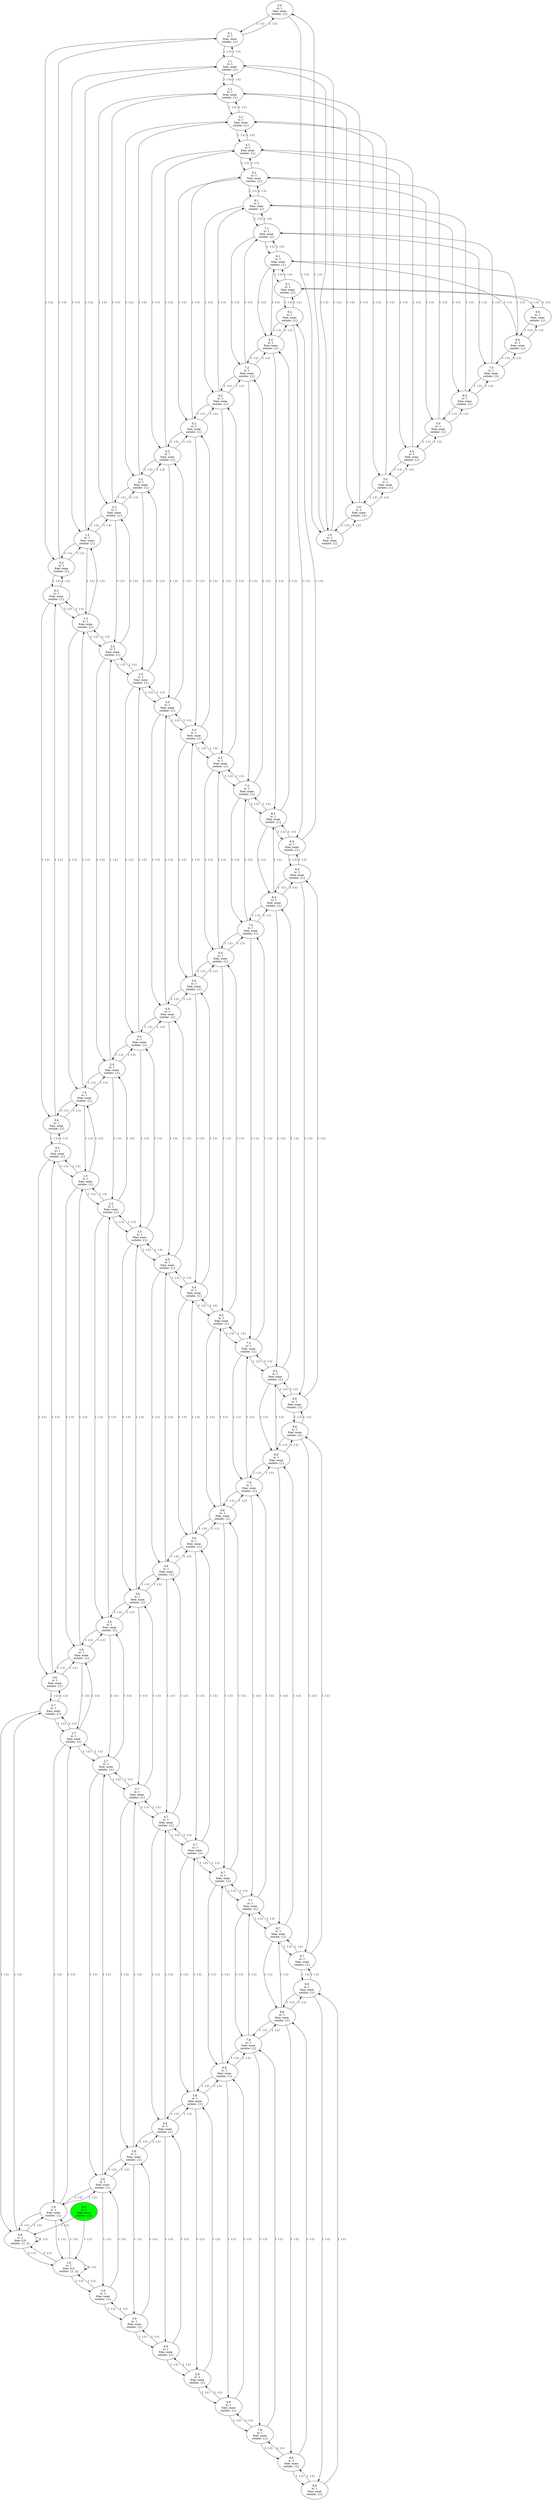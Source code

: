 digraph "stromrallye1_unten_links.txt_fields" {
	compound=true
	"0_0" [label="0,0
ic: 1
free: none
swlolw: {1}" pos="0.0,28.0!"]
	"0_1" [label="0,1
ic: 1
free: none
swlolw: {1}" pos="0.0,25.2!"]
	"0_2" [label="0,2
ic: 1
free: none
swlolw: {1}" pos="0.0,22.4!"]
	"0_3" [label="0,3
ic: 1
free: none
swlolw: {1}" pos="0.0,19.599999999999998!"]
	"0_4" [label="0,4
ic: 1
free: none
swlolw: {1}" pos="0.0,16.799999999999997!"]
	"0_5" [label="0,5
ic: 1
free: none
swlolw: {1}" pos="0.0,14.0!"]
	"0_6" [label="0,6
ic: 1
free: none
swlolw: {1}" pos="0.0,11.2!"]
	"0_7" [label="0,7
ic: 1
free: none
swlolw: {1}" pos="0.0,8.399999999999999!"]
	"0_8" [label="0,8
ic: 1
free: 0,9
swlolw: {1, 2}" pos="0.0,5.6!"]
	"1_0" [label="1,0
ic: 1
free: none
swlolw: {1}" pos="2.8,28.0!"]
	"1_1" [label="1,1
ic: 1
free: none
swlolw: {1}" pos="2.8,25.2!"]
	"1_2" [label="1,2
ic: 1
free: none
swlolw: {1}" pos="2.8,22.4!"]
	"1_3" [label="1,3
ic: 1
free: none
swlolw: {1}" pos="2.8,19.599999999999998!"]
	"1_4" [label="1,4
ic: 1
free: none
swlolw: {1}" pos="2.8,16.799999999999997!"]
	"1_5" [label="1,5
ic: 1
free: none
swlolw: {1}" pos="2.8,14.0!"]
	"1_6" [label="1,6
ic: 1
free: none
swlolw: {1}" pos="2.8,11.2!"]
	"1_7" [label="1,7
ic: 1
free: none
swlolw: {1}" pos="2.8,8.399999999999999!"]
	"1_8" [label="1,8
ic: 1
free: none
swlolw: {1}" pos="2.8,5.6!"]
	"1_9" [label="1,9
ic: 1
free: 0,9
swlolw: {1, 2}" pos="2.8,2.8!"]
	"2_0" [label="2,0
ic: 1
free: none
swlolw: {1}" pos="5.6,28.0!"]
	"2_1" [label="2,1
ic: 1
free: none
swlolw: {1}" pos="5.6,25.2!"]
	"2_2" [label="2,2
ic: 1
free: none
swlolw: {1}" pos="5.6,22.4!"]
	"2_3" [label="2,3
ic: 1
free: none
swlolw: {1}" pos="5.6,19.599999999999998!"]
	"2_4" [label="2,4
ic: 1
free: none
swlolw: {1}" pos="5.6,16.799999999999997!"]
	"2_5" [label="2,5
ic: 1
free: none
swlolw: {1}" pos="5.6,14.0!"]
	"2_6" [label="2,6
ic: 1
free: none
swlolw: {1}" pos="5.6,11.2!"]
	"2_7" [label="2,7
ic: 1
free: none
swlolw: {1}" pos="5.6,8.399999999999999!"]
	"2_8" [label="2,8
ic: 1
free: none
swlolw: {1}" pos="5.6,5.6!"]
	"2_9" [label="2,9
ic: 1
free: none
swlolw: {1}" pos="5.6,2.8!"]
	"3_0" [label="3,0
ic: 1
free: none
swlolw: {1}" pos="8.399999999999999,28.0!"]
	"3_1" [label="3,1
ic: 1
free: none
swlolw: {1}" pos="8.399999999999999,25.2!"]
	"3_2" [label="3,2
ic: 1
free: none
swlolw: {1}" pos="8.399999999999999,22.4!"]
	"3_3" [label="3,3
ic: 1
free: none
swlolw: {1}" pos="8.399999999999999,19.599999999999998!"]
	"3_4" [label="3,4
ic: 1
free: none
swlolw: {1}" pos="8.399999999999999,16.799999999999997!"]
	"3_5" [label="3,5
ic: 1
free: none
swlolw: {1}" pos="8.399999999999999,14.0!"]
	"3_6" [label="3,6
ic: 1
free: none
swlolw: {1}" pos="8.399999999999999,11.2!"]
	"3_7" [label="3,7
ic: 1
free: none
swlolw: {1}" pos="8.399999999999999,8.399999999999999!"]
	"3_8" [label="3,8
ic: 1
free: none
swlolw: {1}" pos="8.399999999999999,5.6!"]
	"3_9" [label="3,9
ic: 1
free: none
swlolw: {1}" pos="8.399999999999999,2.8!"]
	"4_0" [label="4,0
ic: 1
free: none
swlolw: {1}" pos="11.2,28.0!"]
	"4_1" [label="4,1
ic: 1
free: none
swlolw: {1}" pos="11.2,25.2!"]
	"4_2" [label="4,2
ic: 1
free: none
swlolw: {1}" pos="11.2,22.4!"]
	"4_3" [label="4,3
ic: 1
free: none
swlolw: {1}" pos="11.2,19.599999999999998!"]
	"4_4" [label="4,4
ic: 1
free: none
swlolw: {1}" pos="11.2,16.799999999999997!"]
	"4_5" [label="4,5
ic: 1
free: none
swlolw: {1}" pos="11.2,14.0!"]
	"4_6" [label="4,6
ic: 1
free: none
swlolw: {1}" pos="11.2,11.2!"]
	"4_7" [label="4,7
ic: 1
free: none
swlolw: {1}" pos="11.2,8.399999999999999!"]
	"4_8" [label="4,8
ic: 1
free: none
swlolw: {1}" pos="11.2,5.6!"]
	"4_9" [label="4,9
ic: 1
free: none
swlolw: {1}" pos="11.2,2.8!"]
	"5_0" [label="5,0
ic: 1
free: none
swlolw: {1}" pos="14.0,28.0!"]
	"5_1" [label="5,1
ic: 1
free: none
swlolw: {1}" pos="14.0,25.2!"]
	"5_2" [label="5,2
ic: 1
free: none
swlolw: {1}" pos="14.0,22.4!"]
	"5_3" [label="5,3
ic: 1
free: none
swlolw: {1}" pos="14.0,19.599999999999998!"]
	"5_4" [label="5,4
ic: 1
free: none
swlolw: {1}" pos="14.0,16.799999999999997!"]
	"5_5" [label="5,5
ic: 1
free: none
swlolw: {1}" pos="14.0,14.0!"]
	"5_6" [label="5,6
ic: 1
free: none
swlolw: {1}" pos="14.0,11.2!"]
	"5_7" [label="5,7
ic: 1
free: none
swlolw: {1}" pos="14.0,8.399999999999999!"]
	"5_8" [label="5,8
ic: 1
free: none
swlolw: {1}" pos="14.0,5.6!"]
	"5_9" [label="5,9
ic: 1
free: none
swlolw: {1}" pos="14.0,2.8!"]
	"6_0" [label="6,0
ic: 1
free: none
swlolw: {1}" pos="16.799999999999997,28.0!"]
	"6_1" [label="6,1
ic: 1
free: none
swlolw: {1}" pos="16.799999999999997,25.2!"]
	"6_2" [label="6,2
ic: 1
free: none
swlolw: {1}" pos="16.799999999999997,22.4!"]
	"6_3" [label="6,3
ic: 1
free: none
swlolw: {1}" pos="16.799999999999997,19.599999999999998!"]
	"6_4" [label="6,4
ic: 1
free: none
swlolw: {1}" pos="16.799999999999997,16.799999999999997!"]
	"6_5" [label="6,5
ic: 1
free: none
swlolw: {1}" pos="16.799999999999997,14.0!"]
	"6_6" [label="6,6
ic: 1
free: none
swlolw: {1}" pos="16.799999999999997,11.2!"]
	"6_7" [label="6,7
ic: 1
free: none
swlolw: {1}" pos="16.799999999999997,8.399999999999999!"]
	"6_8" [label="6,8
ic: 1
free: none
swlolw: {1}" pos="16.799999999999997,5.6!"]
	"6_9" [label="6,9
ic: 1
free: none
swlolw: {1}" pos="16.799999999999997,2.8!"]
	"7_0" [label="7,0
ic: 1
free: none
swlolw: {1}" pos="19.599999999999998,28.0!"]
	"7_1" [label="7,1
ic: 1
free: none
swlolw: {1}" pos="19.599999999999998,25.2!"]
	"7_2" [label="7,2
ic: 1
free: none
swlolw: {1}" pos="19.599999999999998,22.4!"]
	"7_3" [label="7,3
ic: 1
free: none
swlolw: {1}" pos="19.599999999999998,19.599999999999998!"]
	"7_4" [label="7,4
ic: 1
free: none
swlolw: {1}" pos="19.599999999999998,16.799999999999997!"]
	"7_5" [label="7,5
ic: 1
free: none
swlolw: {1}" pos="19.599999999999998,14.0!"]
	"7_6" [label="7,6
ic: 1
free: none
swlolw: {1}" pos="19.599999999999998,11.2!"]
	"7_7" [label="7,7
ic: 1
free: none
swlolw: {1}" pos="19.599999999999998,8.399999999999999!"]
	"7_8" [label="7,8
ic: 1
free: none
swlolw: {1}" pos="19.599999999999998,5.6!"]
	"7_9" [label="7,9
ic: 1
free: none
swlolw: {1}" pos="19.599999999999998,2.8!"]
	"8_0" [label="8,0
ic: 1
free: none
swlolw: {1}" pos="22.4,28.0!"]
	"8_1" [label="8,1
ic: 1
free: none
swlolw: {1}" pos="22.4,25.2!"]
	"8_2" [label="8,2
ic: 1
free: none
swlolw: {1}" pos="22.4,22.4!"]
	"8_3" [label="8,3
ic: 1
free: none
swlolw: {1}" pos="22.4,19.599999999999998!"]
	"8_4" [label="8,4
ic: 1
free: none
swlolw: {1}" pos="22.4,16.799999999999997!"]
	"8_5" [label="8,5
ic: 1
free: none
swlolw: {1}" pos="22.4,14.0!"]
	"8_6" [label="8,6
ic: 1
free: none
swlolw: {1}" pos="22.4,11.2!"]
	"8_7" [label="8,7
ic: 1
free: none
swlolw: {1}" pos="22.4,8.399999999999999!"]
	"8_8" [label="8,8
ic: 1
free: none
swlolw: {1}" pos="22.4,5.6!"]
	"8_9" [label="8,9
ic: 1
free: none
swlolw: {1}" pos="22.4,2.8!"]
	"9_0" [label="9,0
ic: 1
free: none
swlolw: {1}" pos="25.2,28.0!"]
	"9_1" [label="9,1
ic: 1
free: none
swlolw: {1}" pos="25.2,25.2!"]
	"9_2" [label="9,2
ic: 1
free: none
swlolw: {1}" pos="25.2,22.4!"]
	"9_3" [label="9,3
ic: 1
free: none
swlolw: {1}" pos="25.2,19.599999999999998!"]
	"9_4" [label="9,4
ic: 1
free: none
swlolw: {1}" pos="25.2,16.799999999999997!"]
	"9_5" [label="9,5
ic: 1
free: none
swlolw: {1}" pos="25.2,14.0!"]
	"9_6" [label="9,6
ic: 1
free: none
swlolw: {1}" pos="25.2,11.2!"]
	"9_7" [label="9,7
ic: 1
free: none
swlolw: {1}" pos="25.2,8.399999999999999!"]
	"9_8" [label="9,8
ic: 1
free: none
swlolw: {1}" pos="25.2,5.6!"]
	"9_9" [label="9,9
ic: 1
free: none
swlolw: {1}" pos="25.2,2.8!"]
	"0_9" [label="0,9
ic: 1
free: none
swlolw: {1}" fillcolor=green pos="0.0,2.8!" style=filled]
	"0_0" -> "1_0" [label="1  (-1) "]
	"0_0" -> "0_1" [label="1  (-1) "]
	"0_1" -> "0_0" [label="1  (-1) "]
	"0_1" -> "1_1" [label="1  (-1) "]
	"0_1" -> "0_2" [label="1  (-1) "]
	"0_2" -> "0_1" [label="1  (-1) "]
	"0_2" -> "1_2" [label="1  (-1) "]
	"0_2" -> "0_3" [label="1  (-1) "]
	"0_3" -> "0_2" [label="1  (-1) "]
	"0_3" -> "1_3" [label="1  (-1) "]
	"0_3" -> "0_4" [label="1  (-1) "]
	"0_4" -> "0_3" [label="1  (-1) "]
	"0_4" -> "1_4" [label="1  (-1) "]
	"0_4" -> "0_5" [label="1  (-1) "]
	"0_5" -> "0_4" [label="1  (-1) "]
	"0_5" -> "1_5" [label="1  (-1) "]
	"0_5" -> "0_6" [label="1  (-1) "]
	"0_6" -> "0_5" [label="1  (-1) "]
	"0_6" -> "1_6" [label="1  (-1) "]
	"0_6" -> "0_7" [label="1  (-1) "]
	"0_7" -> "0_6" [label="1  (-1) "]
	"0_7" -> "1_7" [label="1  (-1) "]
	"0_7" -> "0_8" [label="1  (-1) "]
	"0_8" -> "0_7" [label="1  (-1) "]
	"0_8" -> "1_8" [label="1  (-1) "]
	"0_8" -> "1_9" [label="2  (-1) "]
	"0_8" -> "0_8" [label="2  (-1) "]
	"1_0" -> "0_0" [label="1  (-1) "]
	"1_0" -> "2_0" [label="1  (-1) "]
	"1_0" -> "1_1" [label="1  (-1) "]
	"1_1" -> "1_0" [label="1  (-1) "]
	"1_1" -> "0_1" [label="1  (-1) "]
	"1_1" -> "2_1" [label="1  (-1) "]
	"1_1" -> "1_2" [label="1  (-1) "]
	"1_2" -> "1_1" [label="1  (-1) "]
	"1_2" -> "0_2" [label="1  (-1) "]
	"1_2" -> "2_2" [label="1  (-1) "]
	"1_2" -> "1_3" [label="1  (-1) "]
	"1_3" -> "1_2" [label="1  (-1) "]
	"1_3" -> "0_3" [label="1  (-1) "]
	"1_3" -> "2_3" [label="1  (-1) "]
	"1_3" -> "1_4" [label="1  (-1) "]
	"1_4" -> "1_3" [label="1  (-1) "]
	"1_4" -> "0_4" [label="1  (-1) "]
	"1_4" -> "2_4" [label="1  (-1) "]
	"1_4" -> "1_5" [label="1  (-1) "]
	"1_5" -> "1_4" [label="1  (-1) "]
	"1_5" -> "0_5" [label="1  (-1) "]
	"1_5" -> "2_5" [label="1  (-1) "]
	"1_5" -> "1_6" [label="1  (-1) "]
	"1_6" -> "1_5" [label="1  (-1) "]
	"1_6" -> "0_6" [label="1  (-1) "]
	"1_6" -> "2_6" [label="1  (-1) "]
	"1_6" -> "1_7" [label="1  (-1) "]
	"1_7" -> "1_6" [label="1  (-1) "]
	"1_7" -> "0_7" [label="1  (-1) "]
	"1_7" -> "2_7" [label="1  (-1) "]
	"1_7" -> "1_8" [label="1  (-1) "]
	"1_8" -> "1_7" [label="1  (-1) "]
	"1_8" -> "0_8" [label="1  (-1) "]
	"1_8" -> "2_8" [label="1  (-1) "]
	"1_8" -> "1_9" [label="1  (-1) "]
	"1_9" -> "1_8" [label="1  (-1) "]
	"1_9" -> "2_9" [label="1  (-1) "]
	"1_9" -> "0_8" [label="2  (-1) "]
	"1_9" -> "1_9" [label="2  (-1) "]
	"2_0" -> "1_0" [label="1  (-1) "]
	"2_0" -> "3_0" [label="1  (-1) "]
	"2_0" -> "2_1" [label="1  (-1) "]
	"2_1" -> "2_0" [label="1  (-1) "]
	"2_1" -> "1_1" [label="1  (-1) "]
	"2_1" -> "3_1" [label="1  (-1) "]
	"2_1" -> "2_2" [label="1  (-1) "]
	"2_2" -> "2_1" [label="1  (-1) "]
	"2_2" -> "1_2" [label="1  (-1) "]
	"2_2" -> "3_2" [label="1  (-1) "]
	"2_2" -> "2_3" [label="1  (-1) "]
	"2_3" -> "2_2" [label="1  (-1) "]
	"2_3" -> "1_3" [label="1  (-1) "]
	"2_3" -> "3_3" [label="1  (-1) "]
	"2_3" -> "2_4" [label="1  (-1) "]
	"2_4" -> "2_3" [label="1  (-1) "]
	"2_4" -> "1_4" [label="1  (-1) "]
	"2_4" -> "3_4" [label="1  (-1) "]
	"2_4" -> "2_5" [label="1  (-1) "]
	"2_5" -> "2_4" [label="1  (-1) "]
	"2_5" -> "1_5" [label="1  (-1) "]
	"2_5" -> "3_5" [label="1  (-1) "]
	"2_5" -> "2_6" [label="1  (-1) "]
	"2_6" -> "2_5" [label="1  (-1) "]
	"2_6" -> "1_6" [label="1  (-1) "]
	"2_6" -> "3_6" [label="1  (-1) "]
	"2_6" -> "2_7" [label="1  (-1) "]
	"2_7" -> "2_6" [label="1  (-1) "]
	"2_7" -> "1_7" [label="1  (-1) "]
	"2_7" -> "3_7" [label="1  (-1) "]
	"2_7" -> "2_8" [label="1  (-1) "]
	"2_8" -> "2_7" [label="1  (-1) "]
	"2_8" -> "1_8" [label="1  (-1) "]
	"2_8" -> "3_8" [label="1  (-1) "]
	"2_8" -> "2_9" [label="1  (-1) "]
	"2_9" -> "2_8" [label="1  (-1) "]
	"2_9" -> "1_9" [label="1  (-1) "]
	"2_9" -> "3_9" [label="1  (-1) "]
	"3_0" -> "2_0" [label="1  (-1) "]
	"3_0" -> "4_0" [label="1  (-1) "]
	"3_0" -> "3_1" [label="1  (-1) "]
	"3_1" -> "3_0" [label="1  (-1) "]
	"3_1" -> "2_1" [label="1  (-1) "]
	"3_1" -> "4_1" [label="1  (-1) "]
	"3_1" -> "3_2" [label="1  (-1) "]
	"3_2" -> "3_1" [label="1  (-1) "]
	"3_2" -> "2_2" [label="1  (-1) "]
	"3_2" -> "4_2" [label="1  (-1) "]
	"3_2" -> "3_3" [label="1  (-1) "]
	"3_3" -> "3_2" [label="1  (-1) "]
	"3_3" -> "2_3" [label="1  (-1) "]
	"3_3" -> "4_3" [label="1  (-1) "]
	"3_3" -> "3_4" [label="1  (-1) "]
	"3_4" -> "3_3" [label="1  (-1) "]
	"3_4" -> "2_4" [label="1  (-1) "]
	"3_4" -> "4_4" [label="1  (-1) "]
	"3_4" -> "3_5" [label="1  (-1) "]
	"3_5" -> "3_4" [label="1  (-1) "]
	"3_5" -> "2_5" [label="1  (-1) "]
	"3_5" -> "4_5" [label="1  (-1) "]
	"3_5" -> "3_6" [label="1  (-1) "]
	"3_6" -> "3_5" [label="1  (-1) "]
	"3_6" -> "2_6" [label="1  (-1) "]
	"3_6" -> "4_6" [label="1  (-1) "]
	"3_6" -> "3_7" [label="1  (-1) "]
	"3_7" -> "3_6" [label="1  (-1) "]
	"3_7" -> "2_7" [label="1  (-1) "]
	"3_7" -> "4_7" [label="1  (-1) "]
	"3_7" -> "3_8" [label="1  (-1) "]
	"3_8" -> "3_7" [label="1  (-1) "]
	"3_8" -> "2_8" [label="1  (-1) "]
	"3_8" -> "4_8" [label="1  (-1) "]
	"3_8" -> "3_9" [label="1  (-1) "]
	"3_9" -> "3_8" [label="1  (-1) "]
	"3_9" -> "2_9" [label="1  (-1) "]
	"3_9" -> "4_9" [label="1  (-1) "]
	"4_0" -> "3_0" [label="1  (-1) "]
	"4_0" -> "5_0" [label="1  (-1) "]
	"4_0" -> "4_1" [label="1  (-1) "]
	"4_1" -> "4_0" [label="1  (-1) "]
	"4_1" -> "3_1" [label="1  (-1) "]
	"4_1" -> "5_1" [label="1  (-1) "]
	"4_1" -> "4_2" [label="1  (-1) "]
	"4_2" -> "4_1" [label="1  (-1) "]
	"4_2" -> "3_2" [label="1  (-1) "]
	"4_2" -> "5_2" [label="1  (-1) "]
	"4_2" -> "4_3" [label="1  (-1) "]
	"4_3" -> "4_2" [label="1  (-1) "]
	"4_3" -> "3_3" [label="1  (-1) "]
	"4_3" -> "5_3" [label="1  (-1) "]
	"4_3" -> "4_4" [label="1  (-1) "]
	"4_4" -> "4_3" [label="1  (-1) "]
	"4_4" -> "3_4" [label="1  (-1) "]
	"4_4" -> "5_4" [label="1  (-1) "]
	"4_4" -> "4_5" [label="1  (-1) "]
	"4_5" -> "4_4" [label="1  (-1) "]
	"4_5" -> "3_5" [label="1  (-1) "]
	"4_5" -> "5_5" [label="1  (-1) "]
	"4_5" -> "4_6" [label="1  (-1) "]
	"4_6" -> "4_5" [label="1  (-1) "]
	"4_6" -> "3_6" [label="1  (-1) "]
	"4_6" -> "5_6" [label="1  (-1) "]
	"4_6" -> "4_7" [label="1  (-1) "]
	"4_7" -> "4_6" [label="1  (-1) "]
	"4_7" -> "3_7" [label="1  (-1) "]
	"4_7" -> "5_7" [label="1  (-1) "]
	"4_7" -> "4_8" [label="1  (-1) "]
	"4_8" -> "4_7" [label="1  (-1) "]
	"4_8" -> "3_8" [label="1  (-1) "]
	"4_8" -> "5_8" [label="1  (-1) "]
	"4_8" -> "4_9" [label="1  (-1) "]
	"4_9" -> "4_8" [label="1  (-1) "]
	"4_9" -> "3_9" [label="1  (-1) "]
	"4_9" -> "5_9" [label="1  (-1) "]
	"5_0" -> "4_0" [label="1  (-1) "]
	"5_0" -> "6_0" [label="1  (-1) "]
	"5_0" -> "5_1" [label="1  (-1) "]
	"5_1" -> "5_0" [label="1  (-1) "]
	"5_1" -> "4_1" [label="1  (-1) "]
	"5_1" -> "6_1" [label="1  (-1) "]
	"5_1" -> "5_2" [label="1  (-1) "]
	"5_2" -> "5_1" [label="1  (-1) "]
	"5_2" -> "4_2" [label="1  (-1) "]
	"5_2" -> "6_2" [label="1  (-1) "]
	"5_2" -> "5_3" [label="1  (-1) "]
	"5_3" -> "5_2" [label="1  (-1) "]
	"5_3" -> "4_3" [label="1  (-1) "]
	"5_3" -> "6_3" [label="1  (-1) "]
	"5_3" -> "5_4" [label="1  (-1) "]
	"5_4" -> "5_3" [label="1  (-1) "]
	"5_4" -> "4_4" [label="1  (-1) "]
	"5_4" -> "6_4" [label="1  (-1) "]
	"5_4" -> "5_5" [label="1  (-1) "]
	"5_5" -> "5_4" [label="1  (-1) "]
	"5_5" -> "4_5" [label="1  (-1) "]
	"5_5" -> "6_5" [label="1  (-1) "]
	"5_5" -> "5_6" [label="1  (-1) "]
	"5_6" -> "5_5" [label="1  (-1) "]
	"5_6" -> "4_6" [label="1  (-1) "]
	"5_6" -> "6_6" [label="1  (-1) "]
	"5_6" -> "5_7" [label="1  (-1) "]
	"5_7" -> "5_6" [label="1  (-1) "]
	"5_7" -> "4_7" [label="1  (-1) "]
	"5_7" -> "6_7" [label="1  (-1) "]
	"5_7" -> "5_8" [label="1  (-1) "]
	"5_8" -> "5_7" [label="1  (-1) "]
	"5_8" -> "4_8" [label="1  (-1) "]
	"5_8" -> "6_8" [label="1  (-1) "]
	"5_8" -> "5_9" [label="1  (-1) "]
	"5_9" -> "5_8" [label="1  (-1) "]
	"5_9" -> "4_9" [label="1  (-1) "]
	"5_9" -> "6_9" [label="1  (-1) "]
	"6_0" -> "5_0" [label="1  (-1) "]
	"6_0" -> "7_0" [label="1  (-1) "]
	"6_0" -> "6_1" [label="1  (-1) "]
	"6_1" -> "6_0" [label="1  (-1) "]
	"6_1" -> "5_1" [label="1  (-1) "]
	"6_1" -> "7_1" [label="1  (-1) "]
	"6_1" -> "6_2" [label="1  (-1) "]
	"6_2" -> "6_1" [label="1  (-1) "]
	"6_2" -> "5_2" [label="1  (-1) "]
	"6_2" -> "7_2" [label="1  (-1) "]
	"6_2" -> "6_3" [label="1  (-1) "]
	"6_3" -> "6_2" [label="1  (-1) "]
	"6_3" -> "5_3" [label="1  (-1) "]
	"6_3" -> "7_3" [label="1  (-1) "]
	"6_3" -> "6_4" [label="1  (-1) "]
	"6_4" -> "6_3" [label="1  (-1) "]
	"6_4" -> "5_4" [label="1  (-1) "]
	"6_4" -> "7_4" [label="1  (-1) "]
	"6_4" -> "6_5" [label="1  (-1) "]
	"6_5" -> "6_4" [label="1  (-1) "]
	"6_5" -> "5_5" [label="1  (-1) "]
	"6_5" -> "7_5" [label="1  (-1) "]
	"6_5" -> "6_6" [label="1  (-1) "]
	"6_6" -> "6_5" [label="1  (-1) "]
	"6_6" -> "5_6" [label="1  (-1) "]
	"6_6" -> "7_6" [label="1  (-1) "]
	"6_6" -> "6_7" [label="1  (-1) "]
	"6_7" -> "6_6" [label="1  (-1) "]
	"6_7" -> "5_7" [label="1  (-1) "]
	"6_7" -> "7_7" [label="1  (-1) "]
	"6_7" -> "6_8" [label="1  (-1) "]
	"6_8" -> "6_7" [label="1  (-1) "]
	"6_8" -> "5_8" [label="1  (-1) "]
	"6_8" -> "7_8" [label="1  (-1) "]
	"6_8" -> "6_9" [label="1  (-1) "]
	"6_9" -> "6_8" [label="1  (-1) "]
	"6_9" -> "5_9" [label="1  (-1) "]
	"6_9" -> "7_9" [label="1  (-1) "]
	"7_0" -> "6_0" [label="1  (-1) "]
	"7_0" -> "8_0" [label="1  (-1) "]
	"7_0" -> "7_1" [label="1  (-1) "]
	"7_1" -> "7_0" [label="1  (-1) "]
	"7_1" -> "6_1" [label="1  (-1) "]
	"7_1" -> "8_1" [label="1  (-1) "]
	"7_1" -> "7_2" [label="1  (-1) "]
	"7_2" -> "7_1" [label="1  (-1) "]
	"7_2" -> "6_2" [label="1  (-1) "]
	"7_2" -> "8_2" [label="1  (-1) "]
	"7_2" -> "7_3" [label="1  (-1) "]
	"7_3" -> "7_2" [label="1  (-1) "]
	"7_3" -> "6_3" [label="1  (-1) "]
	"7_3" -> "8_3" [label="1  (-1) "]
	"7_3" -> "7_4" [label="1  (-1) "]
	"7_4" -> "7_3" [label="1  (-1) "]
	"7_4" -> "6_4" [label="1  (-1) "]
	"7_4" -> "8_4" [label="1  (-1) "]
	"7_4" -> "7_5" [label="1  (-1) "]
	"7_5" -> "7_4" [label="1  (-1) "]
	"7_5" -> "6_5" [label="1  (-1) "]
	"7_5" -> "8_5" [label="1  (-1) "]
	"7_5" -> "7_6" [label="1  (-1) "]
	"7_6" -> "7_5" [label="1  (-1) "]
	"7_6" -> "6_6" [label="1  (-1) "]
	"7_6" -> "8_6" [label="1  (-1) "]
	"7_6" -> "7_7" [label="1  (-1) "]
	"7_7" -> "7_6" [label="1  (-1) "]
	"7_7" -> "6_7" [label="1  (-1) "]
	"7_7" -> "8_7" [label="1  (-1) "]
	"7_7" -> "7_8" [label="1  (-1) "]
	"7_8" -> "7_7" [label="1  (-1) "]
	"7_8" -> "6_8" [label="1  (-1) "]
	"7_8" -> "8_8" [label="1  (-1) "]
	"7_8" -> "7_9" [label="1  (-1) "]
	"7_9" -> "7_8" [label="1  (-1) "]
	"7_9" -> "6_9" [label="1  (-1) "]
	"7_9" -> "8_9" [label="1  (-1) "]
	"8_0" -> "7_0" [label="1  (-1) "]
	"8_0" -> "9_0" [label="1  (-1) "]
	"8_0" -> "8_1" [label="1  (-1) "]
	"8_1" -> "8_0" [label="1  (-1) "]
	"8_1" -> "7_1" [label="1  (-1) "]
	"8_1" -> "9_1" [label="1  (-1) "]
	"8_1" -> "8_2" [label="1  (-1) "]
	"8_2" -> "8_1" [label="1  (-1) "]
	"8_2" -> "7_2" [label="1  (-1) "]
	"8_2" -> "9_2" [label="1  (-1) "]
	"8_2" -> "8_3" [label="1  (-1) "]
	"8_3" -> "8_2" [label="1  (-1) "]
	"8_3" -> "7_3" [label="1  (-1) "]
	"8_3" -> "9_3" [label="1  (-1) "]
	"8_3" -> "8_4" [label="1  (-1) "]
	"8_4" -> "8_3" [label="1  (-1) "]
	"8_4" -> "7_4" [label="1  (-1) "]
	"8_4" -> "9_4" [label="1  (-1) "]
	"8_4" -> "8_5" [label="1  (-1) "]
	"8_5" -> "8_4" [label="1  (-1) "]
	"8_5" -> "7_5" [label="1  (-1) "]
	"8_5" -> "9_5" [label="1  (-1) "]
	"8_5" -> "8_6" [label="1  (-1) "]
	"8_6" -> "8_5" [label="1  (-1) "]
	"8_6" -> "7_6" [label="1  (-1) "]
	"8_6" -> "9_6" [label="1  (-1) "]
	"8_6" -> "8_7" [label="1  (-1) "]
	"8_7" -> "8_6" [label="1  (-1) "]
	"8_7" -> "7_7" [label="1  (-1) "]
	"8_7" -> "9_7" [label="1  (-1) "]
	"8_7" -> "8_8" [label="1  (-1) "]
	"8_8" -> "8_7" [label="1  (-1) "]
	"8_8" -> "7_8" [label="1  (-1) "]
	"8_8" -> "9_8" [label="1  (-1) "]
	"8_8" -> "8_9" [label="1  (-1) "]
	"8_9" -> "8_8" [label="1  (-1) "]
	"8_9" -> "7_9" [label="1  (-1) "]
	"8_9" -> "9_9" [label="1  (-1) "]
	"9_0" -> "8_0" [label="1  (-1) "]
	"9_0" -> "9_1" [label="1  (-1) "]
	"9_1" -> "9_0" [label="1  (-1) "]
	"9_1" -> "8_1" [label="1  (-1) "]
	"9_1" -> "9_2" [label="1  (-1) "]
	"9_2" -> "9_1" [label="1  (-1) "]
	"9_2" -> "8_2" [label="1  (-1) "]
	"9_2" -> "9_3" [label="1  (-1) "]
	"9_3" -> "9_2" [label="1  (-1) "]
	"9_3" -> "8_3" [label="1  (-1) "]
	"9_3" -> "9_4" [label="1  (-1) "]
	"9_4" -> "9_3" [label="1  (-1) "]
	"9_4" -> "8_4" [label="1  (-1) "]
	"9_4" -> "9_5" [label="1  (-1) "]
	"9_5" -> "9_4" [label="1  (-1) "]
	"9_5" -> "8_5" [label="1  (-1) "]
	"9_5" -> "9_6" [label="1  (-1) "]
	"9_6" -> "9_5" [label="1  (-1) "]
	"9_6" -> "8_6" [label="1  (-1) "]
	"9_6" -> "9_7" [label="1  (-1) "]
	"9_7" -> "9_6" [label="1  (-1) "]
	"9_7" -> "8_7" [label="1  (-1) "]
	"9_7" -> "9_8" [label="1  (-1) "]
	"9_8" -> "9_7" [label="1  (-1) "]
	"9_8" -> "8_8" [label="1  (-1) "]
	"9_8" -> "9_9" [label="1  (-1) "]
	"9_9" -> "9_8" [label="1  (-1) "]
	"9_9" -> "8_9" [label="1  (-1) "]
	"0_9" -> "0_8" [label="1  (-1) "]
	"0_9" -> "1_9" [label="1  (-1) "]
}
